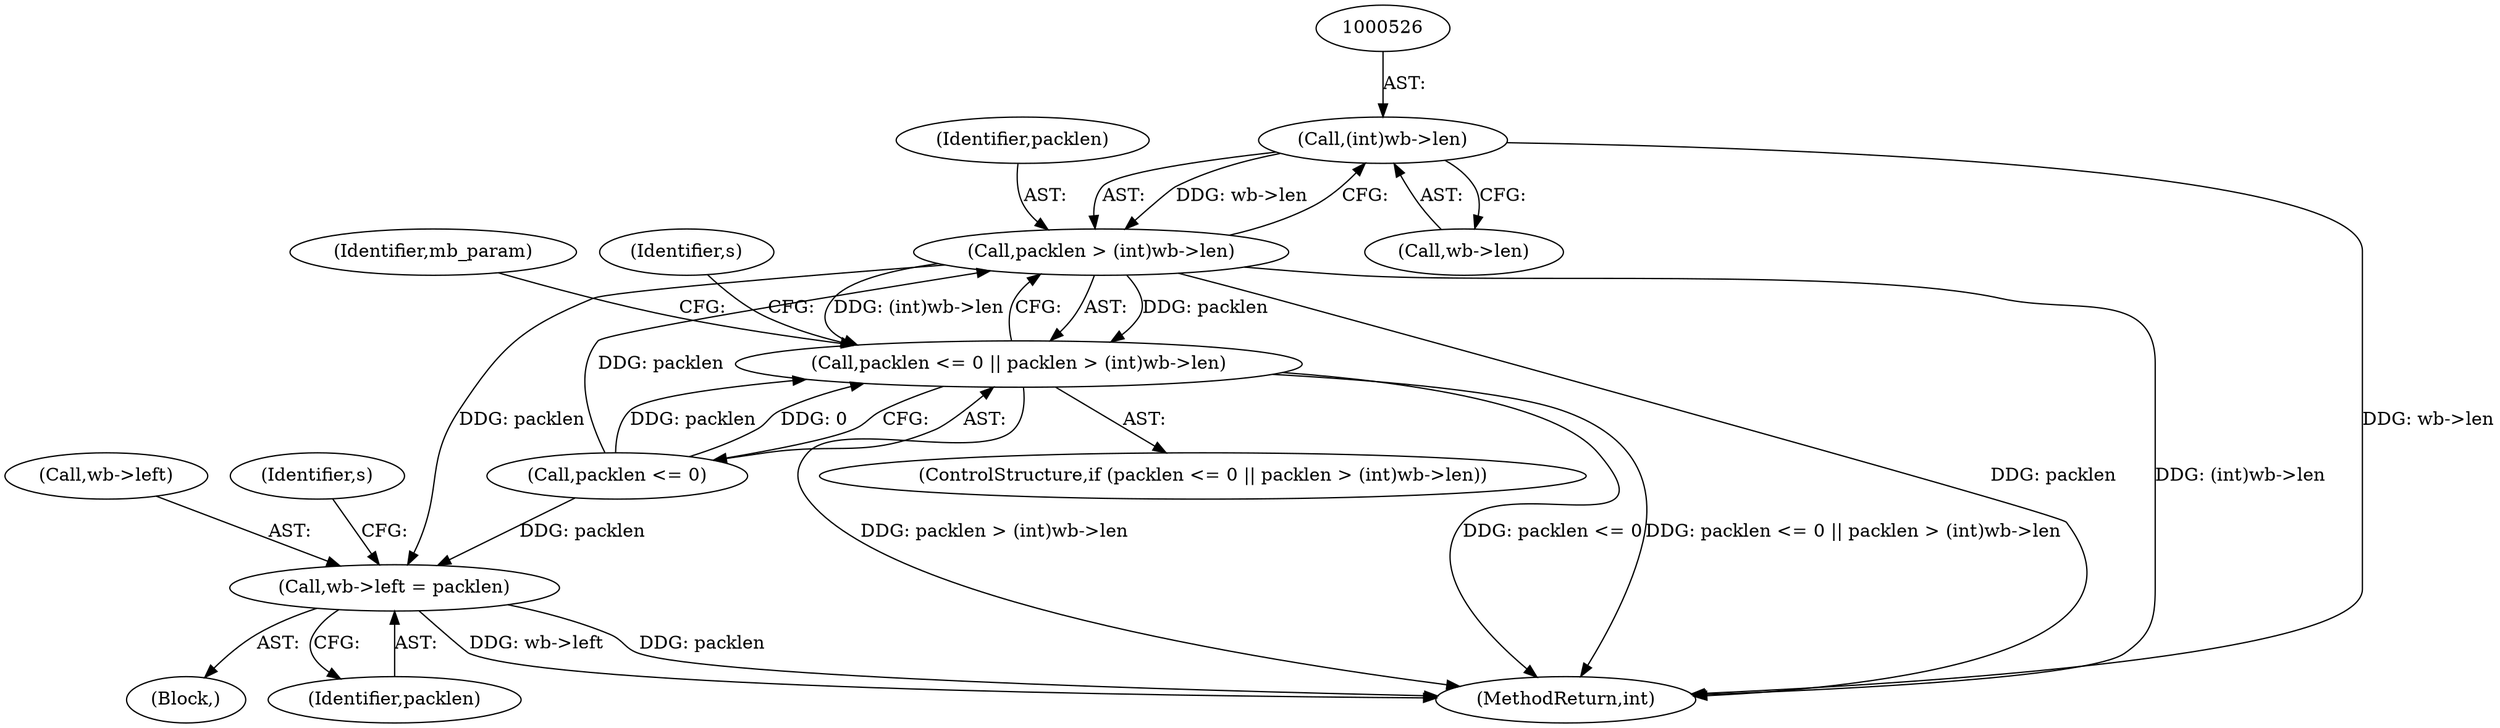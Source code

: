 digraph "0_openssl_4ad93618d26a3ea23d36ad5498ff4f59eff3a4d2_0@pointer" {
"1000525" [label="(Call,(int)wb->len)"];
"1000523" [label="(Call,packlen > (int)wb->len)"];
"1000519" [label="(Call,packlen <= 0 || packlen > (int)wb->len)"];
"1000618" [label="(Call,wb->left = packlen)"];
"1000626" [label="(Identifier,s)"];
"1000518" [label="(ControlStructure,if (packlen <= 0 || packlen > (int)wb->len))"];
"1000523" [label="(Call,packlen > (int)wb->len)"];
"1000527" [label="(Call,wb->len)"];
"1000532" [label="(Identifier,s)"];
"1000618" [label="(Call,wb->left = packlen)"];
"1000622" [label="(Identifier,packlen)"];
"1000619" [label="(Call,wb->left)"];
"1000520" [label="(Call,packlen <= 0)"];
"1000519" [label="(Call,packlen <= 0 || packlen > (int)wb->len)"];
"1000388" [label="(Block,)"];
"1000524" [label="(Identifier,packlen)"];
"1000525" [label="(Call,(int)wb->len)"];
"1000536" [label="(Identifier,mb_param)"];
"1000980" [label="(MethodReturn,int)"];
"1000525" -> "1000523"  [label="AST: "];
"1000525" -> "1000527"  [label="CFG: "];
"1000526" -> "1000525"  [label="AST: "];
"1000527" -> "1000525"  [label="AST: "];
"1000523" -> "1000525"  [label="CFG: "];
"1000525" -> "1000980"  [label="DDG: wb->len"];
"1000525" -> "1000523"  [label="DDG: wb->len"];
"1000523" -> "1000519"  [label="AST: "];
"1000524" -> "1000523"  [label="AST: "];
"1000519" -> "1000523"  [label="CFG: "];
"1000523" -> "1000980"  [label="DDG: (int)wb->len"];
"1000523" -> "1000980"  [label="DDG: packlen"];
"1000523" -> "1000519"  [label="DDG: packlen"];
"1000523" -> "1000519"  [label="DDG: (int)wb->len"];
"1000520" -> "1000523"  [label="DDG: packlen"];
"1000523" -> "1000618"  [label="DDG: packlen"];
"1000519" -> "1000518"  [label="AST: "];
"1000519" -> "1000520"  [label="CFG: "];
"1000520" -> "1000519"  [label="AST: "];
"1000532" -> "1000519"  [label="CFG: "];
"1000536" -> "1000519"  [label="CFG: "];
"1000519" -> "1000980"  [label="DDG: packlen <= 0"];
"1000519" -> "1000980"  [label="DDG: packlen <= 0 || packlen > (int)wb->len"];
"1000519" -> "1000980"  [label="DDG: packlen > (int)wb->len"];
"1000520" -> "1000519"  [label="DDG: packlen"];
"1000520" -> "1000519"  [label="DDG: 0"];
"1000618" -> "1000388"  [label="AST: "];
"1000618" -> "1000622"  [label="CFG: "];
"1000619" -> "1000618"  [label="AST: "];
"1000622" -> "1000618"  [label="AST: "];
"1000626" -> "1000618"  [label="CFG: "];
"1000618" -> "1000980"  [label="DDG: packlen"];
"1000618" -> "1000980"  [label="DDG: wb->left"];
"1000520" -> "1000618"  [label="DDG: packlen"];
}
